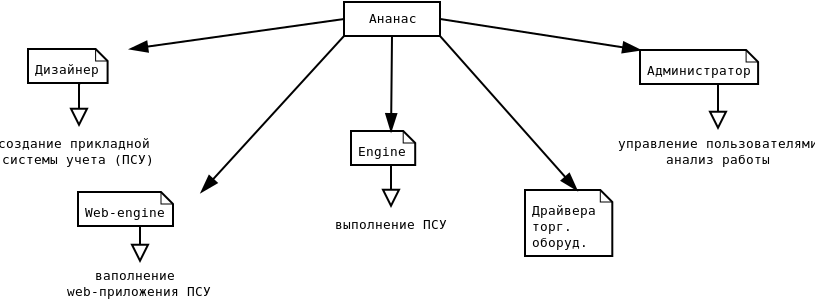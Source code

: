 <?xml version="1.0" encoding="UTF-8"?>
<dia:diagram xmlns:dia="http://www.lysator.liu.se/~alla/dia/">
  <dia:layer name="Фон" visible="true">
    <dia:object type="Standard - Box" version="0" id="O0">
      <dia:attribute name="obj_pos">
        <dia:point val="20.6,0.65"/>
      </dia:attribute>
      <dia:attribute name="obj_bb">
        <dia:rectangle val="20.55,0.6;25.45,2.4"/>
      </dia:attribute>
      <dia:attribute name="elem_corner">
        <dia:point val="20.6,0.65"/>
      </dia:attribute>
      <dia:attribute name="elem_width">
        <dia:real val="4.8"/>
      </dia:attribute>
      <dia:attribute name="elem_height">
        <dia:real val="1.7"/>
      </dia:attribute>
      <dia:attribute name="show_background">
        <dia:boolean val="true"/>
      </dia:attribute>
    </dia:object>
    <dia:object type="Standard - Text" version="0" id="O1">
      <dia:attribute name="obj_pos">
        <dia:point val="23,1.7"/>
      </dia:attribute>
      <dia:attribute name="obj_bb">
        <dia:rectangle val="21.42,1.054;24.63,2.004"/>
      </dia:attribute>
      <dia:attribute name="text">
        <dia:composite type="text">
          <dia:attribute name="string">
            <dia:string>#Ананас#</dia:string>
          </dia:attribute>
          <dia:attribute name="font">
            <dia:font name="Courier"/>
          </dia:attribute>
          <dia:attribute name="height">
            <dia:real val="0.8"/>
          </dia:attribute>
          <dia:attribute name="pos">
            <dia:point val="23,1.7"/>
          </dia:attribute>
          <dia:attribute name="color">
            <dia:color val="#000000"/>
          </dia:attribute>
          <dia:attribute name="alignment">
            <dia:enum val="1"/>
          </dia:attribute>
        </dia:composite>
      </dia:attribute>
    </dia:object>
    <dia:object type="UML - Note" version="0" id="O2">
      <dia:attribute name="obj_pos">
        <dia:point val="29.65,10.05"/>
      </dia:attribute>
      <dia:attribute name="obj_bb">
        <dia:rectangle val="29.6,10;34.877,13.4"/>
      </dia:attribute>
      <dia:attribute name="elem_corner">
        <dia:point val="29.65,10.05"/>
      </dia:attribute>
      <dia:attribute name="elem_width">
        <dia:real val="5.177"/>
      </dia:attribute>
      <dia:attribute name="elem_height">
        <dia:real val="3.3"/>
      </dia:attribute>
      <dia:attribute name="text">
        <dia:composite type="text">
          <dia:attribute name="string">
            <dia:string>#Драйвера 
торг. 
оборуд.#</dia:string>
          </dia:attribute>
          <dia:attribute name="font">
            <dia:font name="Courier"/>
          </dia:attribute>
          <dia:attribute name="height">
            <dia:real val="0.8"/>
          </dia:attribute>
          <dia:attribute name="pos">
            <dia:point val="30,11.296"/>
          </dia:attribute>
          <dia:attribute name="color">
            <dia:color val="#000000"/>
          </dia:attribute>
          <dia:attribute name="alignment">
            <dia:enum val="0"/>
          </dia:attribute>
        </dia:composite>
      </dia:attribute>
    </dia:object>
    <dia:group>
      <dia:object type="UML - Note" version="0" id="O3">
        <dia:attribute name="obj_pos">
          <dia:point val="4.8,3"/>
        </dia:attribute>
        <dia:attribute name="obj_bb">
          <dia:rectangle val="4.75,2.95;9.965,4.75"/>
        </dia:attribute>
        <dia:attribute name="elem_corner">
          <dia:point val="4.8,3"/>
        </dia:attribute>
        <dia:attribute name="elem_width">
          <dia:real val="5.115"/>
        </dia:attribute>
        <dia:attribute name="elem_height">
          <dia:real val="1.7"/>
        </dia:attribute>
        <dia:attribute name="text">
          <dia:composite type="text">
            <dia:attribute name="string">
              <dia:string>#Дизайнер#</dia:string>
            </dia:attribute>
            <dia:attribute name="font">
              <dia:font name="Courier"/>
            </dia:attribute>
            <dia:attribute name="height">
              <dia:real val="0.8"/>
            </dia:attribute>
            <dia:attribute name="pos">
              <dia:point val="5.15,4.246"/>
            </dia:attribute>
            <dia:attribute name="color">
              <dia:color val="#000000"/>
            </dia:attribute>
            <dia:attribute name="alignment">
              <dia:enum val="0"/>
            </dia:attribute>
          </dia:composite>
        </dia:attribute>
      </dia:object>
      <dia:object type="UML - Generalization" version="0" id="O4">
        <dia:attribute name="obj_pos">
          <dia:point val="7.35,6.9"/>
        </dia:attribute>
        <dia:attribute name="obj_bb">
          <dia:rectangle val="6.5,3.95;8.2,6.95"/>
        </dia:attribute>
        <dia:attribute name="orth_points">
          <dia:point val="7.35,6.9"/>
          <dia:point val="7.35,4.75"/>
          <dia:point val="7.358,4.75"/>
          <dia:point val="7.358,4.7"/>
        </dia:attribute>
        <dia:attribute name="orth_orient">
          <dia:enum val="1"/>
          <dia:enum val="0"/>
          <dia:enum val="1"/>
        </dia:attribute>
        <dia:attribute name="name">
          <dia:string/>
        </dia:attribute>
        <dia:attribute name="stereotype">
          <dia:string/>
        </dia:attribute>
        <dia:connections>
          <dia:connection handle="1" to="O3" connection="6"/>
        </dia:connections>
      </dia:object>
      <dia:object type="Standard - Text" version="0" id="O5">
        <dia:attribute name="obj_pos">
          <dia:point val="7.3,7.95"/>
        </dia:attribute>
        <dia:attribute name="obj_bb">
          <dia:rectangle val="2.236,7.354;12.364,8.954"/>
        </dia:attribute>
        <dia:attribute name="text">
          <dia:composite type="text">
            <dia:attribute name="string">
              <dia:string>#создание прикладной 
системы учета (ПСУ)#</dia:string>
            </dia:attribute>
            <dia:attribute name="font">
              <dia:font name="Courier"/>
            </dia:attribute>
            <dia:attribute name="height">
              <dia:real val="0.8"/>
            </dia:attribute>
            <dia:attribute name="pos">
              <dia:point val="7.3,7.95"/>
            </dia:attribute>
            <dia:attribute name="color">
              <dia:color val="#000000"/>
            </dia:attribute>
            <dia:attribute name="alignment">
              <dia:enum val="1"/>
            </dia:attribute>
          </dia:composite>
        </dia:attribute>
      </dia:object>
    </dia:group>
    <dia:group>
      <dia:object type="UML - Note" version="0" id="O6">
        <dia:attribute name="obj_pos">
          <dia:point val="20.95,7.1"/>
        </dia:attribute>
        <dia:attribute name="obj_bb">
          <dia:rectangle val="20.9,7.05;25.006,8.85"/>
        </dia:attribute>
        <dia:attribute name="elem_corner">
          <dia:point val="20.95,7.1"/>
        </dia:attribute>
        <dia:attribute name="elem_width">
          <dia:real val="4.006"/>
        </dia:attribute>
        <dia:attribute name="elem_height">
          <dia:real val="1.7"/>
        </dia:attribute>
        <dia:attribute name="text">
          <dia:composite type="text">
            <dia:attribute name="string">
              <dia:string>#Engine#</dia:string>
            </dia:attribute>
            <dia:attribute name="font">
              <dia:font name="Courier"/>
            </dia:attribute>
            <dia:attribute name="height">
              <dia:real val="0.8"/>
            </dia:attribute>
            <dia:attribute name="pos">
              <dia:point val="21.3,8.346"/>
            </dia:attribute>
            <dia:attribute name="color">
              <dia:color val="#000000"/>
            </dia:attribute>
            <dia:attribute name="alignment">
              <dia:enum val="0"/>
            </dia:attribute>
          </dia:composite>
        </dia:attribute>
      </dia:object>
      <dia:object type="UML - Generalization" version="0" id="O7">
        <dia:attribute name="obj_pos">
          <dia:point val="22.95,10.95"/>
        </dia:attribute>
        <dia:attribute name="obj_bb">
          <dia:rectangle val="22.1,8;23.8,11"/>
        </dia:attribute>
        <dia:attribute name="orth_points">
          <dia:point val="22.95,10.95"/>
          <dia:point val="22.95,8.8"/>
          <dia:point val="22.953,8.8"/>
          <dia:point val="22.953,8.8"/>
        </dia:attribute>
        <dia:attribute name="orth_orient">
          <dia:enum val="1"/>
          <dia:enum val="0"/>
          <dia:enum val="1"/>
        </dia:attribute>
        <dia:attribute name="name">
          <dia:string/>
        </dia:attribute>
        <dia:attribute name="stereotype">
          <dia:string/>
        </dia:attribute>
        <dia:connections>
          <dia:connection handle="1" to="O6" connection="6"/>
        </dia:connections>
      </dia:object>
      <dia:object type="Standard - Text" version="0" id="O8">
        <dia:attribute name="obj_pos">
          <dia:point val="22.95,12"/>
        </dia:attribute>
        <dia:attribute name="obj_bb">
          <dia:rectangle val="19.258,11.403;26.642,12.204"/>
        </dia:attribute>
        <dia:attribute name="text">
          <dia:composite type="text">
            <dia:attribute name="string">
              <dia:string>#выполнение ПСУ#</dia:string>
            </dia:attribute>
            <dia:attribute name="font">
              <dia:font name="Courier"/>
            </dia:attribute>
            <dia:attribute name="height">
              <dia:real val="0.8"/>
            </dia:attribute>
            <dia:attribute name="pos">
              <dia:point val="22.95,12"/>
            </dia:attribute>
            <dia:attribute name="color">
              <dia:color val="#000000"/>
            </dia:attribute>
            <dia:attribute name="alignment">
              <dia:enum val="1"/>
            </dia:attribute>
          </dia:composite>
        </dia:attribute>
      </dia:object>
    </dia:group>
    <dia:group>
      <dia:object type="UML - Note" version="0" id="O9">
        <dia:attribute name="obj_pos">
          <dia:point val="35.4,3.05"/>
        </dia:attribute>
        <dia:attribute name="obj_bb">
          <dia:rectangle val="35.35,3;43.267,4.8"/>
        </dia:attribute>
        <dia:attribute name="elem_corner">
          <dia:point val="35.4,3.05"/>
        </dia:attribute>
        <dia:attribute name="elem_width">
          <dia:real val="7.817"/>
        </dia:attribute>
        <dia:attribute name="elem_height">
          <dia:real val="1.7"/>
        </dia:attribute>
        <dia:attribute name="text">
          <dia:composite type="text">
            <dia:attribute name="string">
              <dia:string>#Администратор#</dia:string>
            </dia:attribute>
            <dia:attribute name="font">
              <dia:font name="Courier"/>
            </dia:attribute>
            <dia:attribute name="height">
              <dia:real val="0.8"/>
            </dia:attribute>
            <dia:attribute name="pos">
              <dia:point val="35.75,4.296"/>
            </dia:attribute>
            <dia:attribute name="color">
              <dia:color val="#000000"/>
            </dia:attribute>
            <dia:attribute name="alignment">
              <dia:enum val="0"/>
            </dia:attribute>
          </dia:composite>
        </dia:attribute>
      </dia:object>
      <dia:object type="UML - Generalization" version="0" id="O10">
        <dia:attribute name="obj_pos">
          <dia:point val="39.3,7.05"/>
        </dia:attribute>
        <dia:attribute name="obj_bb">
          <dia:rectangle val="38.45,3.95;40.15,7.1"/>
        </dia:attribute>
        <dia:attribute name="orth_points">
          <dia:point val="39.3,7.05"/>
          <dia:point val="39.3,4.75"/>
          <dia:point val="39.308,4.75"/>
          <dia:point val="39.308,4.75"/>
        </dia:attribute>
        <dia:attribute name="orth_orient">
          <dia:enum val="1"/>
          <dia:enum val="0"/>
          <dia:enum val="1"/>
        </dia:attribute>
        <dia:attribute name="name">
          <dia:string/>
        </dia:attribute>
        <dia:attribute name="stereotype">
          <dia:string/>
        </dia:attribute>
        <dia:connections>
          <dia:connection handle="1" to="O9" connection="6"/>
        </dia:connections>
      </dia:object>
      <dia:object type="Standard - Text" version="0" id="O11">
        <dia:attribute name="obj_pos">
          <dia:point val="39.3,7.95"/>
        </dia:attribute>
        <dia:attribute name="obj_bb">
          <dia:rectangle val="32.638,7.354;45.962,8.954"/>
        </dia:attribute>
        <dia:attribute name="text">
          <dia:composite type="text">
            <dia:attribute name="string">
              <dia:string>#управление пользователями
анализ работы#</dia:string>
            </dia:attribute>
            <dia:attribute name="font">
              <dia:font name="Courier"/>
            </dia:attribute>
            <dia:attribute name="height">
              <dia:real val="0.8"/>
            </dia:attribute>
            <dia:attribute name="pos">
              <dia:point val="39.3,7.95"/>
            </dia:attribute>
            <dia:attribute name="color">
              <dia:color val="#000000"/>
            </dia:attribute>
            <dia:attribute name="alignment">
              <dia:enum val="1"/>
            </dia:attribute>
          </dia:composite>
        </dia:attribute>
      </dia:object>
    </dia:group>
    <dia:group>
      <dia:object type="UML - Note" version="0" id="O12">
        <dia:attribute name="obj_pos">
          <dia:point val="7.3,10.15"/>
        </dia:attribute>
        <dia:attribute name="obj_bb">
          <dia:rectangle val="7.25,10.1;13.521,11.9"/>
        </dia:attribute>
        <dia:attribute name="elem_corner">
          <dia:point val="7.3,10.15"/>
        </dia:attribute>
        <dia:attribute name="elem_width">
          <dia:real val="6.171"/>
        </dia:attribute>
        <dia:attribute name="elem_height">
          <dia:real val="1.7"/>
        </dia:attribute>
        <dia:attribute name="text">
          <dia:composite type="text">
            <dia:attribute name="string">
              <dia:string>#Web-engine#</dia:string>
            </dia:attribute>
            <dia:attribute name="font">
              <dia:font name="Courier"/>
            </dia:attribute>
            <dia:attribute name="height">
              <dia:real val="0.8"/>
            </dia:attribute>
            <dia:attribute name="pos">
              <dia:point val="7.65,11.396"/>
            </dia:attribute>
            <dia:attribute name="color">
              <dia:color val="#000000"/>
            </dia:attribute>
            <dia:attribute name="alignment">
              <dia:enum val="0"/>
            </dia:attribute>
          </dia:composite>
        </dia:attribute>
      </dia:object>
      <dia:object type="Standard - Text" version="0" id="O13">
        <dia:attribute name="obj_pos">
          <dia:point val="10.35,14.55"/>
        </dia:attribute>
        <dia:attribute name="obj_bb">
          <dia:rectangle val="5.554,13.954;15.146,15.553"/>
        </dia:attribute>
        <dia:attribute name="text">
          <dia:composite type="text">
            <dia:attribute name="string">
              <dia:string>#ваполнение 
web-приложения ПСУ#</dia:string>
            </dia:attribute>
            <dia:attribute name="font">
              <dia:font name="Courier"/>
            </dia:attribute>
            <dia:attribute name="height">
              <dia:real val="0.8"/>
            </dia:attribute>
            <dia:attribute name="pos">
              <dia:point val="10.35,14.55"/>
            </dia:attribute>
            <dia:attribute name="color">
              <dia:color val="#000000"/>
            </dia:attribute>
            <dia:attribute name="alignment">
              <dia:enum val="1"/>
            </dia:attribute>
          </dia:composite>
        </dia:attribute>
      </dia:object>
      <dia:object type="UML - Generalization" version="0" id="O14">
        <dia:attribute name="obj_pos">
          <dia:point val="10.4,13.7"/>
        </dia:attribute>
        <dia:attribute name="obj_bb">
          <dia:rectangle val="9.55,11.05;11.25,13.75"/>
        </dia:attribute>
        <dia:attribute name="orth_points">
          <dia:point val="10.4,13.7"/>
          <dia:point val="10.4,11.85"/>
          <dia:point val="10.386,11.85"/>
          <dia:point val="10.386,11.85"/>
        </dia:attribute>
        <dia:attribute name="orth_orient">
          <dia:enum val="1"/>
          <dia:enum val="0"/>
          <dia:enum val="1"/>
        </dia:attribute>
        <dia:attribute name="name">
          <dia:string/>
        </dia:attribute>
        <dia:attribute name="stereotype">
          <dia:string/>
        </dia:attribute>
        <dia:connections>
          <dia:connection handle="1" to="O12" connection="6"/>
        </dia:connections>
      </dia:object>
    </dia:group>
    <dia:object type="UML - Message" version="0" id="O15">
      <dia:attribute name="obj_pos">
        <dia:point val="20.6,1.5"/>
      </dia:attribute>
      <dia:attribute name="obj_bb">
        <dia:rectangle val="9.81,1.444;20.657,3.403"/>
      </dia:attribute>
      <dia:attribute name="conn_endpoints">
        <dia:point val="20.6,1.5"/>
        <dia:point val="9.915,3"/>
      </dia:attribute>
      <dia:attribute name="text">
        <dia:string>##</dia:string>
      </dia:attribute>
      <dia:attribute name="type">
        <dia:enum val="0"/>
      </dia:attribute>
      <dia:attribute name="text_pos">
        <dia:point val="15.258,2.25"/>
      </dia:attribute>
      <dia:connections>
        <dia:connection handle="0" to="O0" connection="3"/>
        <dia:connection handle="1" to="O3" connection="2"/>
      </dia:connections>
    </dia:object>
    <dia:object type="UML - Message" version="0" id="O16">
      <dia:attribute name="obj_pos">
        <dia:point val="23,2.35"/>
      </dia:attribute>
      <dia:attribute name="obj_bb">
        <dia:rectangle val="22.553,2.3;23.354,7.154"/>
      </dia:attribute>
      <dia:attribute name="conn_endpoints">
        <dia:point val="23,2.35"/>
        <dia:point val="22.953,7.1"/>
      </dia:attribute>
      <dia:attribute name="text">
        <dia:string>##</dia:string>
      </dia:attribute>
      <dia:attribute name="type">
        <dia:enum val="0"/>
      </dia:attribute>
      <dia:attribute name="text_pos">
        <dia:point val="22.977,4.725"/>
      </dia:attribute>
      <dia:connections>
        <dia:connection handle="0" to="O0" connection="6"/>
        <dia:connection handle="1" to="O6" connection="1"/>
      </dia:connections>
    </dia:object>
    <dia:object type="UML - Message" version="0" id="O17">
      <dia:attribute name="obj_pos">
        <dia:point val="25.4,1.5"/>
      </dia:attribute>
      <dia:attribute name="obj_bb">
        <dia:rectangle val="25.343,1.443;35.511,3.453"/>
      </dia:attribute>
      <dia:attribute name="conn_endpoints">
        <dia:point val="25.4,1.5"/>
        <dia:point val="35.4,3.05"/>
      </dia:attribute>
      <dia:attribute name="text">
        <dia:string>##</dia:string>
      </dia:attribute>
      <dia:attribute name="type">
        <dia:enum val="0"/>
      </dia:attribute>
      <dia:attribute name="text_pos">
        <dia:point val="30.4,2.275"/>
      </dia:attribute>
      <dia:connections>
        <dia:connection handle="0" to="O0" connection="4"/>
        <dia:connection handle="1" to="O9" connection="0"/>
      </dia:connections>
    </dia:object>
    <dia:object type="UML - Message" version="0" id="O18">
      <dia:attribute name="obj_pos">
        <dia:point val="20.6,2.35"/>
      </dia:attribute>
      <dia:attribute name="obj_bb">
        <dia:rectangle val="13.142,2.279;20.671,10.457"/>
      </dia:attribute>
      <dia:attribute name="conn_endpoints">
        <dia:point val="20.6,2.35"/>
        <dia:point val="13.471,10.15"/>
      </dia:attribute>
      <dia:attribute name="text">
        <dia:string>##</dia:string>
      </dia:attribute>
      <dia:attribute name="type">
        <dia:enum val="0"/>
      </dia:attribute>
      <dia:attribute name="text_pos">
        <dia:point val="17.036,6.25"/>
      </dia:attribute>
      <dia:connections>
        <dia:connection handle="0" to="O0" connection="5"/>
        <dia:connection handle="1" to="O12" connection="2"/>
      </dia:connections>
    </dia:object>
    <dia:object type="UML - Message" version="0" id="O19">
      <dia:attribute name="obj_pos">
        <dia:point val="25.4,2.35"/>
      </dia:attribute>
      <dia:attribute name="obj_bb">
        <dia:rectangle val="25.329,2.279;32.571,10.353"/>
      </dia:attribute>
      <dia:attribute name="conn_endpoints">
        <dia:point val="25.4,2.35"/>
        <dia:point val="32.238,10.05"/>
      </dia:attribute>
      <dia:attribute name="text">
        <dia:string>##</dia:string>
      </dia:attribute>
      <dia:attribute name="type">
        <dia:enum val="0"/>
      </dia:attribute>
      <dia:attribute name="text_pos">
        <dia:point val="28.819,6.2"/>
      </dia:attribute>
      <dia:connections>
        <dia:connection handle="0" to="O0" connection="7"/>
        <dia:connection handle="1" to="O2" connection="1"/>
      </dia:connections>
    </dia:object>
  </dia:layer>
</dia:diagram>
